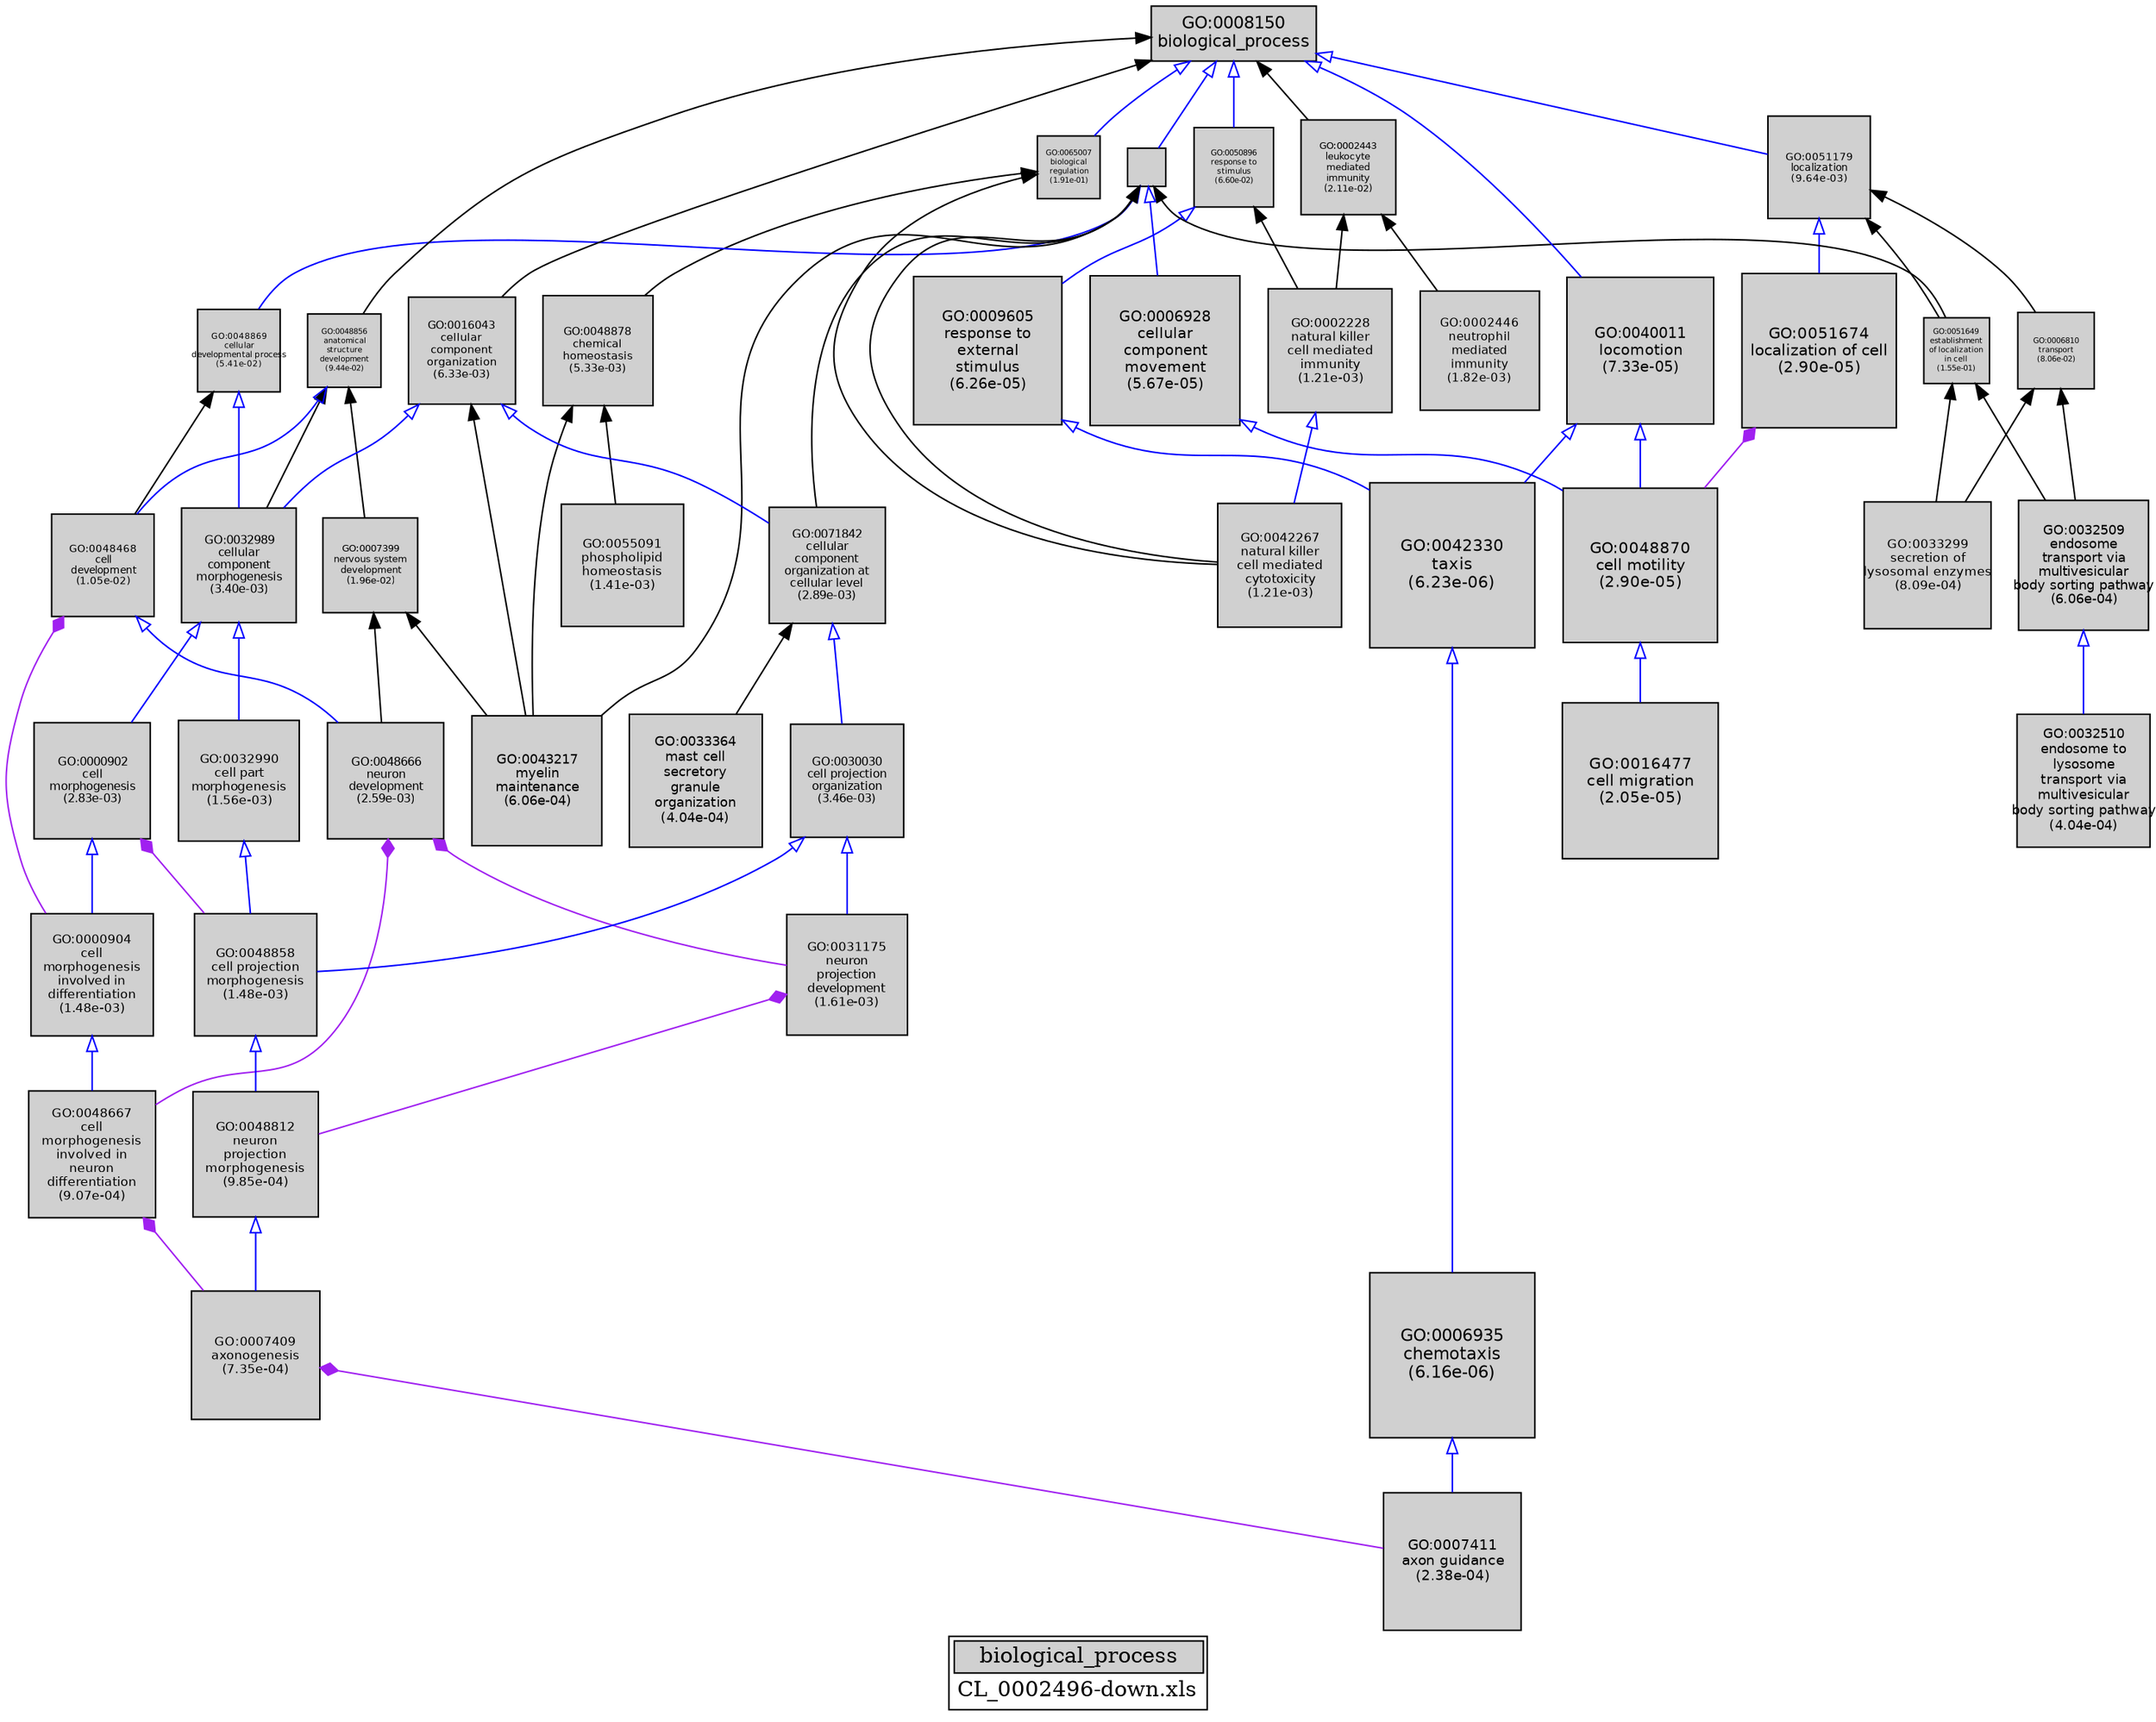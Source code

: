 digraph "biological_process" {
graph [ bgcolor = "#FFFFFF", label = <<TABLE COLOR="black" BGCOLOR="white"><TR><TD COLSPAN="2" BGCOLOR="#D0D0D0"><FONT COLOR="black">biological_process</FONT></TD></TR><TR><TD BORDER="0">CL_0002496-down.xls</TD></TR></TABLE>> ];
node [ fontname = "Helvetica" ];

subgraph "nodes" {

node [ style = "filled", fixedsize = "true", width = 1, shape = "box", fontsize = 9, fillcolor = "#D0D0D0", fontcolor = "black", color = "black" ];

"GO:0048878" [ URL = "#GO:0048878", label = <<TABLE BORDER="0"><TR><TD>GO:0048878<BR/>chemical<BR/>homeostasis<BR/>(5.33e-03)</TD></TR></TABLE>>, width = 0.993635597737, shape = "box", fontsize = 7.1541763037, height = 0.993635597737 ];
"GO:0050896" [ URL = "#GO:0050896", label = <<TABLE BORDER="0"><TR><TD>GO:0050896<BR/>response to<BR/>stimulus<BR/>(6.60e-02)</TD></TR></TABLE>>, width = 0.719435581897, shape = "box", fontsize = 5.17993618966, height = 0.719435581897 ];
"GO:0016477" [ URL = "#GO:0016477", label = <<TABLE BORDER="0"><TR><TD>GO:0016477<BR/>cell migration<BR/>(2.05e-05)</TD></TR></TABLE>>, width = 1.4232492732, shape = "box", fontsize = 10.2473947671, height = 1.4232492732 ];
"GO:0048869" [ URL = "#GO:0048869", label = <<TABLE BORDER="0"><TR><TD>GO:0048869<BR/>cellular<BR/>developmental process<BR/>(5.41e-02)</TD></TR></TABLE>>, width = 0.744818309706, shape = "box", fontsize = 5.36269182988, height = 0.744818309706 ];
"GO:0009605" [ URL = "#GO:0009605", label = <<TABLE BORDER="0"><TR><TD>GO:0009605<BR/>response to<BR/>external<BR/>stimulus<BR/>(6.26e-05)</TD></TR></TABLE>>, width = 1.34804642513, shape = "box", fontsize = 9.70593426092, height = 1.34804642513 ];
"GO:0048666" [ URL = "#GO:0048666", label = <<TABLE BORDER="0"><TR><TD>GO:0048666<BR/>neuron<BR/>development<BR/>(2.59e-03)</TD></TR></TABLE>>, width = 1.05920471752, shape = "box", fontsize = 7.62627396618, height = 1.05920471752 ];
"GO:0042330" [ URL = "#GO:0042330", label = <<TABLE BORDER="0"><TR><TD>GO:0042330<BR/>taxis<BR/>(6.23e-06)</TD></TR></TABLE>>, width = 1.49931466394, shape = "box", fontsize = 10.7950655804, height = 1.49931466394 ];
"GO:0048870" [ URL = "#GO:0048870", label = <<TABLE BORDER="0"><TR><TD>GO:0048870<BR/>cell motility<BR/>(2.90e-05)</TD></TR></TABLE>>, width = 1.40020895641, shape = "box", fontsize = 10.0815044862, height = 1.40020895641 ];
"GO:0033299" [ URL = "#GO:0033299", label = <<TABLE BORDER="0"><TR><TD>GO:0033299<BR/>secretion of<BR/>lysosomal enzymes<BR/>(8.09e-04)</TD></TR></TABLE>>, width = 1.1573318756, shape = "box", fontsize = 8.33278950433, height = 1.1573318756 ];
"GO:0002446" [ URL = "#GO:0002446", label = <<TABLE BORDER="0"><TR><TD>GO:0002446<BR/>neutrophil<BR/>mediated<BR/>immunity<BR/>(1.82e-03)</TD></TR></TABLE>>, width = 1.08998697364, shape = "box", fontsize = 7.84790621022, height = 1.08998697364 ];
"GO:0000904" [ URL = "#GO:0000904", label = <<TABLE BORDER="0"><TR><TD>GO:0000904<BR/>cell<BR/>morphogenesis<BR/>involved in<BR/>differentiation<BR/>(1.48e-03)</TD></TR></TABLE>>, width = 1.10725992644, shape = "box", fontsize = 7.97227147034, height = 1.10725992644 ];
"GO:0007409" [ URL = "#GO:0007409", label = <<TABLE BORDER="0"><TR><TD>GO:0007409<BR/>axonogenesis<BR/>(7.35e-04)</TD></TR></TABLE>>, width = 1.16497708288, shape = "box", fontsize = 8.3878349967, height = 1.16497708288 ];
"GO:0032510" [ URL = "#GO:0032510", label = <<TABLE BORDER="0"><TR><TD>GO:0032510<BR/>endosome to<BR/>lysosome<BR/>transport via<BR/>multivesicular<BR/>body sorting pathway<BR/>(4.04e-04)</TD></TR></TABLE>>, width = 1.21194433974, shape = "box", fontsize = 8.72599924614, height = 1.21194433974 ];
"GO:0007411" [ URL = "#GO:0007411", label = <<TABLE BORDER="0"><TR><TD>GO:0007411<BR/>axon guidance<BR/>(2.38e-04)</TD></TR></TABLE>>, width = 1.25215736927, shape = "box", fontsize = 9.01553305875, height = 1.25215736927 ];
"GO:0065007" [ URL = "#GO:0065007", label = <<TABLE BORDER="0"><TR><TD>GO:0065007<BR/>biological<BR/>regulation<BR/>(1.91e-01)</TD></TR></TABLE>>, width = 0.565265891153, shape = "box", fontsize = 5.0, height = 0.565265891153 ];
"GO:0002228" [ URL = "#GO:0002228", label = <<TABLE BORDER="0"><TR><TD>GO:0002228<BR/>natural killer<BR/>cell mediated<BR/>immunity<BR/>(1.21e-03)</TD></TR></TABLE>>, width = 1.12416103949, shape = "box", fontsize = 8.09395948432, height = 1.12416103949 ];
"GO:0032990" [ URL = "#GO:0032990", label = <<TABLE BORDER="0"><TR><TD>GO:0032990<BR/>cell part<BR/>morphogenesis<BR/>(1.56e-03)</TD></TR></TABLE>>, width = 1.10278192742, shape = "box", fontsize = 7.94002987743, height = 1.10278192742 ];
"GO:0006935" [ URL = "#GO:0006935", label = <<TABLE BORDER="0"><TR><TD>GO:0006935<BR/>chemotaxis<BR/>(6.16e-06)</TD></TR></TABLE>>, width = 1.5, shape = "box", fontsize = 10.8, height = 1.5 ];
"GO:0051179" [ URL = "#GO:0051179", label = <<TABLE BORDER="0"><TR><TD>GO:0051179<BR/>localization<BR/>(9.64e-03)</TD></TR></TABLE>>, width = 0.936281281033, shape = "box", fontsize = 6.74122522344, height = 0.936281281033 ];
"GO:0048667" [ URL = "#GO:0048667", label = <<TABLE BORDER="0"><TR><TD>GO:0048667<BR/>cell<BR/>morphogenesis<BR/>involved in<BR/>neuron<BR/>differentiation<BR/>(9.07e-04)</TD></TR></TABLE>>, width = 1.14802806169, shape = "box", fontsize = 8.26580204414, height = 1.14802806169 ];
"GO:0032989" [ URL = "#GO:0032989", label = <<TABLE BORDER="0"><TR><TD>GO:0032989<BR/>cellular<BR/>component<BR/>morphogenesis<BR/>(3.40e-03)</TD></TR></TABLE>>, width = 1.03492764305, shape = "box", fontsize = 7.45147902997, height = 1.03492764305 ];
"GO:0055091" [ URL = "#GO:0055091", label = <<TABLE BORDER="0"><TR><TD>GO:0055091<BR/>phospholipid<BR/>homeostasis<BR/>(1.41e-03)</TD></TR></TABLE>>, width = 1.11129169352, shape = "box", fontsize = 8.00130019336, height = 1.11129169352 ];
"GO:0051649" [ URL = "#GO:0051649", label = <<TABLE BORDER="0"><TR><TD>GO:0051649<BR/>establishment<BR/>of localization<BR/>in cell<BR/>(1.55e-01)</TD></TR></TABLE>>, width = 0.598767678731, shape = "box", fontsize = 5.0, height = 0.598767678731 ];
"GO:0031175" [ URL = "#GO:0031175", label = <<TABLE BORDER="0"><TR><TD>GO:0031175<BR/>neuron<BR/>projection<BR/>development<BR/>(1.61e-03)</TD></TR></TABLE>>, width = 1.10033761876, shape = "box", fontsize = 7.9224308551, height = 1.10033761876 ];
"GO:0009987" [ URL = "#GO:0009987", label = "", width = 0.345382701059, shape = "box", height = 0.345382701059 ];
"GO:0002443" [ URL = "#GO:0002443", label = <<TABLE BORDER="0"><TR><TD>GO:0002443<BR/>leukocyte<BR/>mediated<BR/>immunity<BR/>(2.11e-02)</TD></TR></TABLE>>, width = 0.854742794391, shape = "box", fontsize = 6.15414811961, height = 0.854742794391 ];
"GO:0048858" [ URL = "#GO:0048858", label = <<TABLE BORDER="0"><TR><TD>GO:0048858<BR/>cell projection<BR/>morphogenesis<BR/>(1.48e-03)</TD></TR></TABLE>>, width = 1.10776386828, shape = "box", fontsize = 7.97589985163, height = 1.10776386828 ];
"GO:0043217" [ URL = "#GO:0043217", label = <<TABLE BORDER="0"><TR><TD>GO:0043217<BR/>myelin<BR/>maintenance<BR/>(6.06e-04)</TD></TR></TABLE>>, width = 1.18030397309, shape = "box", fontsize = 8.49818860622, height = 1.18030397309 ];
"GO:0048856" [ URL = "#GO:0048856", label = <<TABLE BORDER="0"><TR><TD>GO:0048856<BR/>anatomical<BR/>structure<BR/>development<BR/>(9.44e-02)</TD></TR></TABLE>>, width = 0.671286705708, shape = "box", fontsize = 5.0, height = 0.671286705708 ];
"GO:0006810" [ URL = "#GO:0006810", label = <<TABLE BORDER="0"><TR><TD>GO:0006810<BR/>transport<BR/>(8.06e-02)</TD></TR></TABLE>>, width = 0.692896937214, shape = "box", fontsize = 5.0, height = 0.692896937214 ];
"GO:0042267" [ URL = "#GO:0042267", label = <<TABLE BORDER="0"><TR><TD>GO:0042267<BR/>natural killer<BR/>cell mediated<BR/>cytotoxicity<BR/>(1.21e-03)</TD></TR></TABLE>>, width = 1.12416103949, shape = "box", fontsize = 8.09395948432, height = 1.12416103949 ];
"GO:0040011" [ URL = "#GO:0040011", label = <<TABLE BORDER="0"><TR><TD>GO:0040011<BR/>locomotion<BR/>(7.33e-05)</TD></TR></TABLE>>, width = 1.3370099344, shape = "box", fontsize = 9.62647152767, height = 1.3370099344 ];
"GO:0000902" [ URL = "#GO:0000902", label = <<TABLE BORDER="0"><TR><TD>GO:0000902<BR/>cell<BR/>morphogenesis<BR/>(2.83e-03)</TD></TR></TABLE>>, width = 1.05143005522, shape = "box", fontsize = 7.57029639757, height = 1.05143005522 ];
"GO:0030030" [ URL = "#GO:0030030", label = <<TABLE BORDER="0"><TR><TD>GO:0030030<BR/>cell projection<BR/>organization<BR/>(3.46e-03)</TD></TR></TABLE>>, width = 1.03352133236, shape = "box", fontsize = 7.44135359297, height = 1.03352133236 ];
"GO:0033364" [ URL = "#GO:0033364", label = <<TABLE BORDER="0"><TR><TD>GO:0033364<BR/>mast cell<BR/>secretory<BR/>granule<BR/>organization<BR/>(4.04e-04)</TD></TR></TABLE>>, width = 1.21194433974, shape = "box", fontsize = 8.72599924614, height = 1.21194433974 ];
"GO:0071842" [ URL = "#GO:0071842", label = <<TABLE BORDER="0"><TR><TD>GO:0071842<BR/>cellular<BR/>component<BR/>organization at<BR/>cellular level<BR/>(2.89e-03)</TD></TR></TABLE>>, width = 1.04949235486, shape = "box", fontsize = 7.556344955, height = 1.04949235486 ];
"GO:0032509" [ URL = "#GO:0032509", label = <<TABLE BORDER="0"><TR><TD>GO:0032509<BR/>endosome<BR/>transport via<BR/>multivesicular<BR/>body sorting pathway<BR/>(6.06e-04)</TD></TR></TABLE>>, width = 1.18030397309, shape = "box", fontsize = 8.49818860622, height = 1.18030397309 ];
"GO:0048812" [ URL = "#GO:0048812", label = <<TABLE BORDER="0"><TR><TD>GO:0048812<BR/>neuron<BR/>projection<BR/>morphogenesis<BR/>(9.85e-04)</TD></TR></TABLE>>, width = 1.1412971263, shape = "box", fontsize = 8.2173393094, height = 1.1412971263 ];
"GO:0051674" [ URL = "#GO:0051674", label = <<TABLE BORDER="0"><TR><TD>GO:0051674<BR/>localization of cell<BR/>(2.90e-05)</TD></TR></TABLE>>, width = 1.40020895641, shape = "box", fontsize = 10.0815044862, height = 1.40020895641 ];
"GO:0016043" [ URL = "#GO:0016043", label = <<TABLE BORDER="0"><TR><TD>GO:0016043<BR/>cellular<BR/>component<BR/>organization<BR/>(6.33e-03)</TD></TR></TABLE>>, width = 0.977307042717, shape = "box", fontsize = 7.03661070757, height = 0.977307042717 ];
"GO:0007399" [ URL = "#GO:0007399", label = <<TABLE BORDER="0"><TR><TD>GO:0007399<BR/>nervous system<BR/>development<BR/>(1.96e-02)</TD></TR></TABLE>>, width = 0.862398381636, shape = "box", fontsize = 6.20926834778, height = 0.862398381636 ];
"GO:0006928" [ URL = "#GO:0006928", label = <<TABLE BORDER="0"><TR><TD>GO:0006928<BR/>cellular<BR/>component<BR/>movement<BR/>(5.67e-05)</TD></TR></TABLE>>, width = 1.35484158398, shape = "box", fontsize = 9.75485940469, height = 1.35484158398 ];
"GO:0048468" [ URL = "#GO:0048468", label = <<TABLE BORDER="0"><TR><TD>GO:0048468<BR/>cell<BR/>development<BR/>(1.05e-02)</TD></TR></TABLE>>, width = 0.927417931253, shape = "box", fontsize = 6.67740910502, height = 0.927417931253 ];
"GO:0008150" [ URL = "#GO:0008150", label = <<TABLE BORDER="0"><TR><TD>GO:0008150<BR/>biological_process</TD></TR></TABLE>>, width = 1.5, shape = "box", fontsize = 10.8 ];
}
subgraph "edges" {


edge [ dir = "back", weight = 1 ];
subgraph "regulates" {


edge [ color = "cyan", arrowtail = "none" ];
subgraph "positive" {


edge [ color = "green", arrowtail = "vee" ];
}
subgraph "negative" {


edge [ color = "red", arrowtail = "tee" ];
}
}
subgraph "part_of" {


edge [ color = "purple", arrowtail = "diamond", weight = 2.5 ];
"GO:0051674" -> "GO:0048870";
"GO:0048468" -> "GO:0000904";
"GO:0000902" -> "GO:0048858";
"GO:0048667" -> "GO:0007409";
"GO:0007409" -> "GO:0007411";
"GO:0048666" -> "GO:0031175";
"GO:0048666" -> "GO:0048667";
"GO:0031175" -> "GO:0048812";
}
subgraph "is_a" {


edge [ color = "blue", arrowtail = "empty", weight = 5.0 ];
"GO:0008150" -> "GO:0050896";
"GO:0032989" -> "GO:0032990";
"GO:0008150" -> "GO:0051179";
"GO:0071842" -> "GO:0030030";
"GO:0030030" -> "GO:0031175";
"GO:0048870" -> "GO:0016477";
"GO:0000904" -> "GO:0048667";
"GO:0032509" -> "GO:0032510";
"GO:0048869" -> "GO:0032989";
"GO:0032990" -> "GO:0048858";
"GO:0002228" -> "GO:0042267";
"GO:0000902" -> "GO:0000904";
"GO:0032989" -> "GO:0000902";
"GO:0009605" -> "GO:0042330";
"GO:0016043" -> "GO:0032989";
"GO:0042330" -> "GO:0006935";
"GO:0016043" -> "GO:0071842";
"GO:0030030" -> "GO:0048858";
"GO:0048858" -> "GO:0048812";
"GO:0006935" -> "GO:0007411";
"GO:0008150" -> "GO:0009987";
"GO:0040011" -> "GO:0042330";
"GO:0008150" -> "GO:0040011";
"GO:0008150" -> "GO:0065007";
"GO:0051179" -> "GO:0051674";
"GO:0048856" -> "GO:0048468";
"GO:0048468" -> "GO:0048666";
"GO:0050896" -> "GO:0009605";
"GO:0009987" -> "GO:0048869";
"GO:0006928" -> "GO:0048870";
"GO:0040011" -> "GO:0048870";
"GO:0009987" -> "GO:0006928";
"GO:0048812" -> "GO:0007409";
}
"GO:0006810" -> "GO:0033299";
"GO:0048856" -> "GO:0032989";
"GO:0065007" -> "GO:0048878";
"GO:0009987" -> "GO:0043217";
"GO:0008150" -> "GO:0016043";
"GO:0009987" -> "GO:0071842";
"GO:0048878" -> "GO:0043217";
"GO:0051649" -> "GO:0032509";
"GO:0009987" -> "GO:0051649";
"GO:0048869" -> "GO:0048468";
"GO:0051649" -> "GO:0033299";
"GO:0050896" -> "GO:0002228";
"GO:0007399" -> "GO:0043217";
"GO:0002443" -> "GO:0002228";
"GO:0007399" -> "GO:0048666";
"GO:0065007" -> "GO:0042267";
"GO:0048856" -> "GO:0007399";
"GO:0002443" -> "GO:0002446";
"GO:0009987" -> "GO:0042267";
"GO:0006810" -> "GO:0032509";
"GO:0051179" -> "GO:0051649";
"GO:0051179" -> "GO:0006810";
"GO:0071842" -> "GO:0033364";
"GO:0008150" -> "GO:0002443";
"GO:0048878" -> "GO:0055091";
"GO:0008150" -> "GO:0048856";
"GO:0016043" -> "GO:0043217";
}
}

